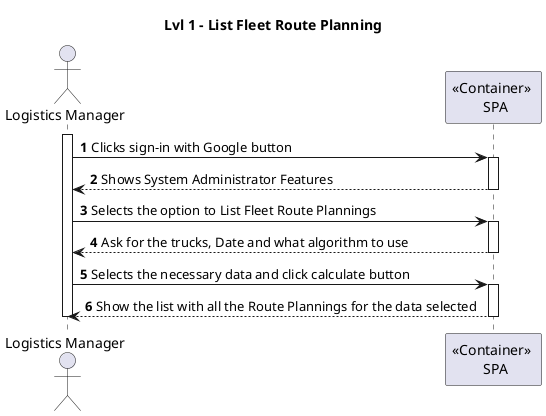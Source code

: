 @startuml ULM02

title Lvl 1 - List Fleet Route Planning


autonumber
actor "Logistics Manager" as LM
participant "<< Container >> \n SPA" as S

activate LM
LM -> S : Clicks sign-in with Google button
activate S
S --> LM : Shows System Administrator Features
deactivate S
LM -> S : Selects the option to List Fleet Route Plannings
activate S
S --> LM : Ask for the trucks, Date and what algorithm to use
deactivate S

LM -> S : Selects the necessary data and click calculate button
activate S
S --> LM : Show the list with all the Route Plannings for the data selected
deactivate S

deactivate LM

@enduml